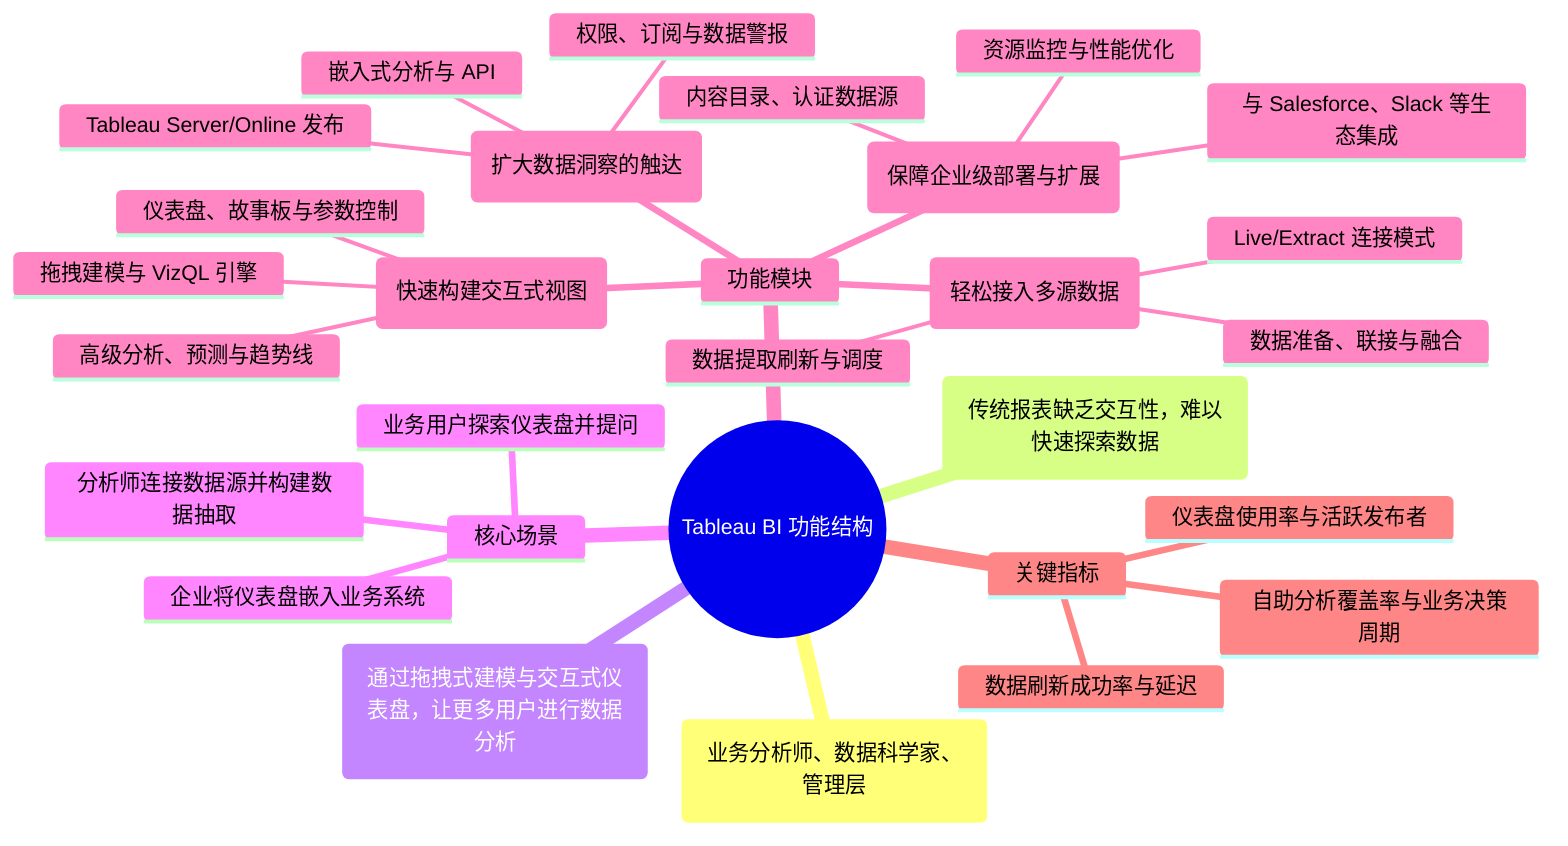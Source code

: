 %% Auto-generated by scripts/generate_assets.py
mindmap
  root((Tableau BI 功能结构))
    目标用户(业务分析师、数据科学家、管理层)
    核心痛点(传统报表缺乏交互性，难以快速探索数据)
    价值主张(通过拖拽式建模与交互式仪表盘，让更多用户进行数据分析)
    核心场景
      分析师连接数据源并构建数据抽取
      业务用户探索仪表盘并提问
      企业将仪表盘嵌入业务系统
    功能模块
      数据连接与准备(轻松接入多源数据)
        Live/Extract 连接模式
        数据准备、联接与融合
        数据提取刷新与调度
      可视化分析(快速构建交互式视图)
        拖拽建模与 VizQL 引擎
        仪表盘、故事板与参数控制
        高级分析、预测与趋势线
      协作与分享(扩大数据洞察的触达)
        Tableau Server/Online 发布
        权限、订阅与数据警报
        嵌入式分析与 API
      治理与扩展(保障企业级部署与扩展)
        内容目录、认证数据源
        资源监控与性能优化
        与 Salesforce、Slack 等生态集成
    关键指标
      仪表盘使用率与活跃发布者
      数据刷新成功率与延迟
      自助分析覆盖率与业务决策周期